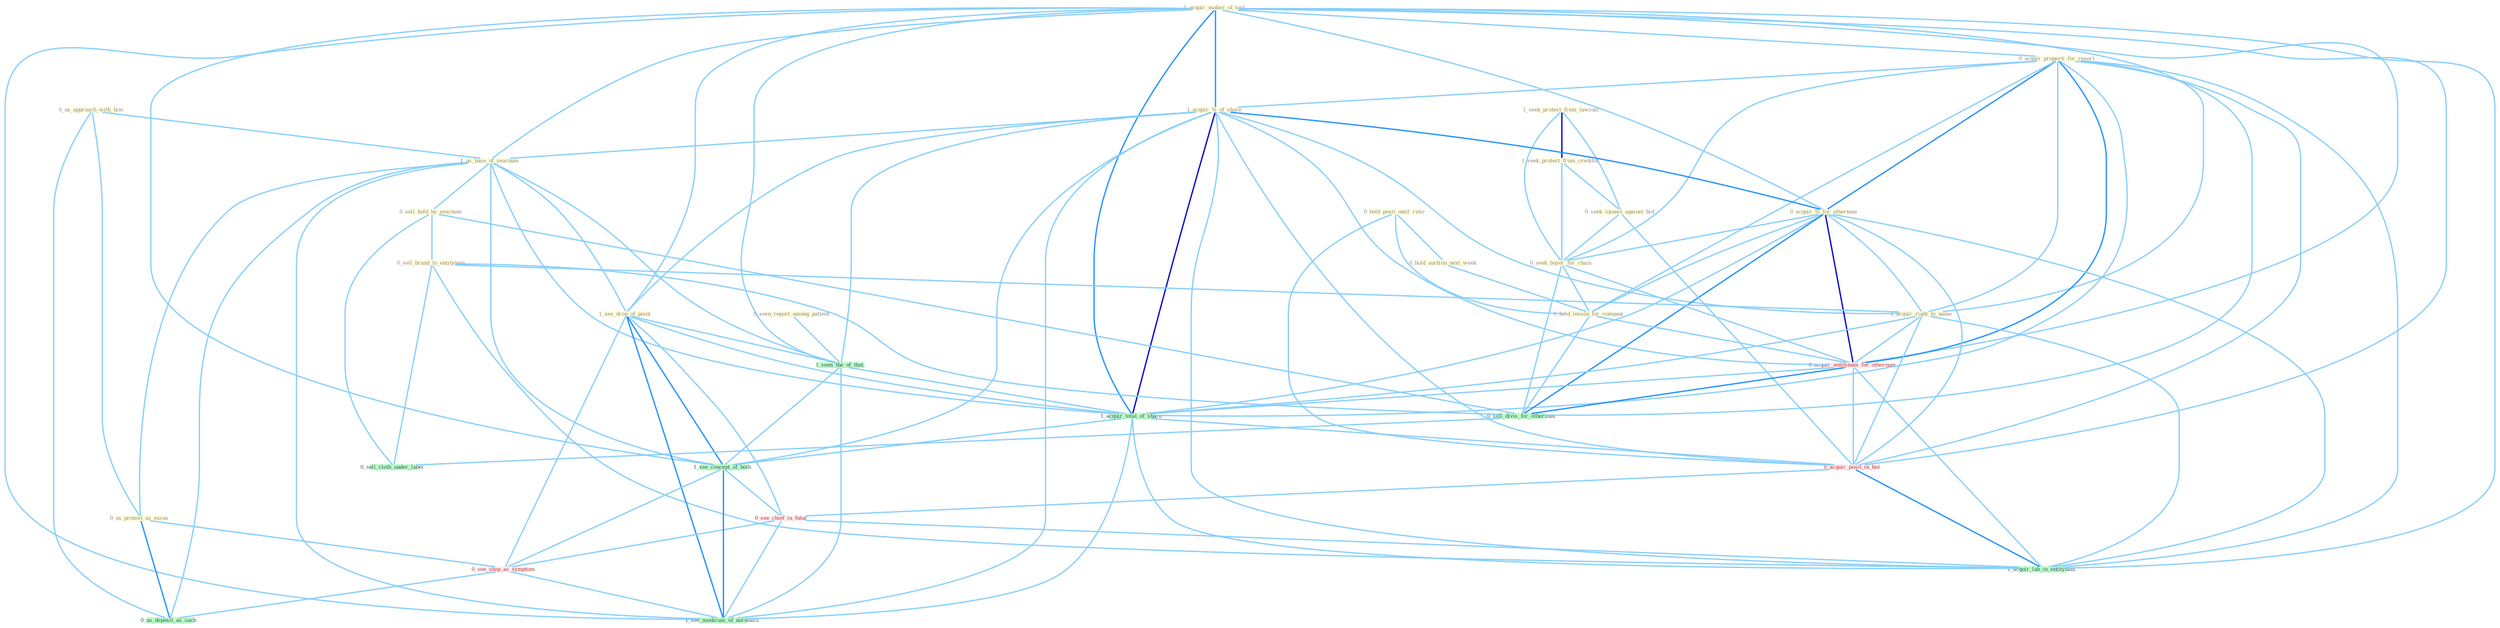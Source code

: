 Graph G{ 
    node
    [shape=polygon,style=filled,width=.5,height=.06,color="#BDFCC9",fixedsize=true,fontsize=4,
    fontcolor="#2f4f4f"];
    {node
    [color="#ffffe0", fontcolor="#8b7d6b"] "0_us_approach_with_him " "1_seek_protect_from_lawsuit " "1_acquir_maker_of_tool " "0_acquir_properti_for_resort " "1_acquir_%_of_share " "0_acquir_%_for_othernum " "1_seek_protect_from_creditor " "1_us_base_of_yearnum " "0_hold_posit_until_retir " "0_sell_hold_by_yearnum " "0_sell_brand_to_entitynam " "0_hold_auction_next_week " "0_seek_injunct_against_bid " "0_us_protest_as_excus " "1_acquir_right_to_name " "0_seek_buyer_for_chain " "1_see_drop_of_point " "0_seen_report_among_patient " "1_hold_lesson_for_compani "}
{node [color="#fff0f5", fontcolor="#b22222"] "0_acquir_entitynam_for_othernum " "0_acquir_posit_in_bid " "0_see_chief_in_futur " "0_see_shop_as_symptom "}
edge [color="#B0E2FF"];

	"0_us_approach_with_him " -- "1_us_base_of_yearnum " [w="1", color="#87cefa" ];
	"0_us_approach_with_him " -- "0_us_protest_as_excus " [w="1", color="#87cefa" ];
	"0_us_approach_with_him " -- "0_us_deposit_as_cach " [w="1", color="#87cefa" ];
	"1_seek_protect_from_lawsuit " -- "1_seek_protect_from_creditor " [w="3", color="#0000cd" , len=0.6];
	"1_seek_protect_from_lawsuit " -- "0_seek_injunct_against_bid " [w="1", color="#87cefa" ];
	"1_seek_protect_from_lawsuit " -- "0_seek_buyer_for_chain " [w="1", color="#87cefa" ];
	"1_acquir_maker_of_tool " -- "0_acquir_properti_for_resort " [w="1", color="#87cefa" ];
	"1_acquir_maker_of_tool " -- "1_acquir_%_of_share " [w="2", color="#1e90ff" , len=0.8];
	"1_acquir_maker_of_tool " -- "0_acquir_%_for_othernum " [w="1", color="#87cefa" ];
	"1_acquir_maker_of_tool " -- "1_us_base_of_yearnum " [w="1", color="#87cefa" ];
	"1_acquir_maker_of_tool " -- "1_acquir_right_to_name " [w="1", color="#87cefa" ];
	"1_acquir_maker_of_tool " -- "1_see_drop_of_point " [w="1", color="#87cefa" ];
	"1_acquir_maker_of_tool " -- "0_acquir_entitynam_for_othernum " [w="1", color="#87cefa" ];
	"1_acquir_maker_of_tool " -- "1_seen_the_of_that " [w="1", color="#87cefa" ];
	"1_acquir_maker_of_tool " -- "1_acquir_total_of_share " [w="2", color="#1e90ff" , len=0.8];
	"1_acquir_maker_of_tool " -- "0_acquir_posit_in_bid " [w="1", color="#87cefa" ];
	"1_acquir_maker_of_tool " -- "1_see_concept_of_both " [w="1", color="#87cefa" ];
	"1_acquir_maker_of_tool " -- "1_acquir_lab_in_entitynam " [w="1", color="#87cefa" ];
	"1_acquir_maker_of_tool " -- "1_see_modicum_of_normalci " [w="1", color="#87cefa" ];
	"0_acquir_properti_for_resort " -- "1_acquir_%_of_share " [w="1", color="#87cefa" ];
	"0_acquir_properti_for_resort " -- "0_acquir_%_for_othernum " [w="2", color="#1e90ff" , len=0.8];
	"0_acquir_properti_for_resort " -- "1_acquir_right_to_name " [w="1", color="#87cefa" ];
	"0_acquir_properti_for_resort " -- "0_seek_buyer_for_chain " [w="1", color="#87cefa" ];
	"0_acquir_properti_for_resort " -- "1_hold_lesson_for_compani " [w="1", color="#87cefa" ];
	"0_acquir_properti_for_resort " -- "0_acquir_entitynam_for_othernum " [w="2", color="#1e90ff" , len=0.8];
	"0_acquir_properti_for_resort " -- "0_sell_divis_for_othernum " [w="1", color="#87cefa" ];
	"0_acquir_properti_for_resort " -- "1_acquir_total_of_share " [w="1", color="#87cefa" ];
	"0_acquir_properti_for_resort " -- "0_acquir_posit_in_bid " [w="1", color="#87cefa" ];
	"0_acquir_properti_for_resort " -- "1_acquir_lab_in_entitynam " [w="1", color="#87cefa" ];
	"1_acquir_%_of_share " -- "0_acquir_%_for_othernum " [w="2", color="#1e90ff" , len=0.8];
	"1_acquir_%_of_share " -- "1_us_base_of_yearnum " [w="1", color="#87cefa" ];
	"1_acquir_%_of_share " -- "1_acquir_right_to_name " [w="1", color="#87cefa" ];
	"1_acquir_%_of_share " -- "1_see_drop_of_point " [w="1", color="#87cefa" ];
	"1_acquir_%_of_share " -- "0_acquir_entitynam_for_othernum " [w="1", color="#87cefa" ];
	"1_acquir_%_of_share " -- "1_seen_the_of_that " [w="1", color="#87cefa" ];
	"1_acquir_%_of_share " -- "1_acquir_total_of_share " [w="3", color="#0000cd" , len=0.6];
	"1_acquir_%_of_share " -- "0_acquir_posit_in_bid " [w="1", color="#87cefa" ];
	"1_acquir_%_of_share " -- "1_see_concept_of_both " [w="1", color="#87cefa" ];
	"1_acquir_%_of_share " -- "1_acquir_lab_in_entitynam " [w="1", color="#87cefa" ];
	"1_acquir_%_of_share " -- "1_see_modicum_of_normalci " [w="1", color="#87cefa" ];
	"0_acquir_%_for_othernum " -- "1_acquir_right_to_name " [w="1", color="#87cefa" ];
	"0_acquir_%_for_othernum " -- "0_seek_buyer_for_chain " [w="1", color="#87cefa" ];
	"0_acquir_%_for_othernum " -- "1_hold_lesson_for_compani " [w="1", color="#87cefa" ];
	"0_acquir_%_for_othernum " -- "0_acquir_entitynam_for_othernum " [w="3", color="#0000cd" , len=0.6];
	"0_acquir_%_for_othernum " -- "0_sell_divis_for_othernum " [w="2", color="#1e90ff" , len=0.8];
	"0_acquir_%_for_othernum " -- "1_acquir_total_of_share " [w="1", color="#87cefa" ];
	"0_acquir_%_for_othernum " -- "0_acquir_posit_in_bid " [w="1", color="#87cefa" ];
	"0_acquir_%_for_othernum " -- "1_acquir_lab_in_entitynam " [w="1", color="#87cefa" ];
	"1_seek_protect_from_creditor " -- "0_seek_injunct_against_bid " [w="1", color="#87cefa" ];
	"1_seek_protect_from_creditor " -- "0_seek_buyer_for_chain " [w="1", color="#87cefa" ];
	"1_us_base_of_yearnum " -- "0_sell_hold_by_yearnum " [w="1", color="#87cefa" ];
	"1_us_base_of_yearnum " -- "0_us_protest_as_excus " [w="1", color="#87cefa" ];
	"1_us_base_of_yearnum " -- "1_see_drop_of_point " [w="1", color="#87cefa" ];
	"1_us_base_of_yearnum " -- "1_seen_the_of_that " [w="1", color="#87cefa" ];
	"1_us_base_of_yearnum " -- "1_acquir_total_of_share " [w="1", color="#87cefa" ];
	"1_us_base_of_yearnum " -- "1_see_concept_of_both " [w="1", color="#87cefa" ];
	"1_us_base_of_yearnum " -- "0_us_deposit_as_cach " [w="1", color="#87cefa" ];
	"1_us_base_of_yearnum " -- "1_see_modicum_of_normalci " [w="1", color="#87cefa" ];
	"0_hold_posit_until_retir " -- "0_hold_auction_next_week " [w="1", color="#87cefa" ];
	"0_hold_posit_until_retir " -- "1_hold_lesson_for_compani " [w="1", color="#87cefa" ];
	"0_hold_posit_until_retir " -- "0_acquir_posit_in_bid " [w="1", color="#87cefa" ];
	"0_sell_hold_by_yearnum " -- "0_sell_brand_to_entitynam " [w="1", color="#87cefa" ];
	"0_sell_hold_by_yearnum " -- "0_sell_divis_for_othernum " [w="1", color="#87cefa" ];
	"0_sell_hold_by_yearnum " -- "0_sell_cloth_under_label " [w="1", color="#87cefa" ];
	"0_sell_brand_to_entitynam " -- "1_acquir_right_to_name " [w="1", color="#87cefa" ];
	"0_sell_brand_to_entitynam " -- "0_sell_divis_for_othernum " [w="1", color="#87cefa" ];
	"0_sell_brand_to_entitynam " -- "0_sell_cloth_under_label " [w="1", color="#87cefa" ];
	"0_sell_brand_to_entitynam " -- "1_acquir_lab_in_entitynam " [w="1", color="#87cefa" ];
	"0_hold_auction_next_week " -- "1_hold_lesson_for_compani " [w="1", color="#87cefa" ];
	"0_seek_injunct_against_bid " -- "0_seek_buyer_for_chain " [w="1", color="#87cefa" ];
	"0_seek_injunct_against_bid " -- "0_acquir_posit_in_bid " [w="1", color="#87cefa" ];
	"0_us_protest_as_excus " -- "0_see_shop_as_symptom " [w="1", color="#87cefa" ];
	"0_us_protest_as_excus " -- "0_us_deposit_as_cach " [w="2", color="#1e90ff" , len=0.8];
	"1_acquir_right_to_name " -- "0_acquir_entitynam_for_othernum " [w="1", color="#87cefa" ];
	"1_acquir_right_to_name " -- "1_acquir_total_of_share " [w="1", color="#87cefa" ];
	"1_acquir_right_to_name " -- "0_acquir_posit_in_bid " [w="1", color="#87cefa" ];
	"1_acquir_right_to_name " -- "1_acquir_lab_in_entitynam " [w="1", color="#87cefa" ];
	"0_seek_buyer_for_chain " -- "1_hold_lesson_for_compani " [w="1", color="#87cefa" ];
	"0_seek_buyer_for_chain " -- "0_acquir_entitynam_for_othernum " [w="1", color="#87cefa" ];
	"0_seek_buyer_for_chain " -- "0_sell_divis_for_othernum " [w="1", color="#87cefa" ];
	"1_see_drop_of_point " -- "1_seen_the_of_that " [w="1", color="#87cefa" ];
	"1_see_drop_of_point " -- "1_acquir_total_of_share " [w="1", color="#87cefa" ];
	"1_see_drop_of_point " -- "1_see_concept_of_both " [w="2", color="#1e90ff" , len=0.8];
	"1_see_drop_of_point " -- "0_see_chief_in_futur " [w="1", color="#87cefa" ];
	"1_see_drop_of_point " -- "0_see_shop_as_symptom " [w="1", color="#87cefa" ];
	"1_see_drop_of_point " -- "1_see_modicum_of_normalci " [w="2", color="#1e90ff" , len=0.8];
	"0_seen_report_among_patient " -- "1_seen_the_of_that " [w="1", color="#87cefa" ];
	"1_hold_lesson_for_compani " -- "0_acquir_entitynam_for_othernum " [w="1", color="#87cefa" ];
	"1_hold_lesson_for_compani " -- "0_sell_divis_for_othernum " [w="1", color="#87cefa" ];
	"0_acquir_entitynam_for_othernum " -- "0_sell_divis_for_othernum " [w="2", color="#1e90ff" , len=0.8];
	"0_acquir_entitynam_for_othernum " -- "1_acquir_total_of_share " [w="1", color="#87cefa" ];
	"0_acquir_entitynam_for_othernum " -- "0_acquir_posit_in_bid " [w="1", color="#87cefa" ];
	"0_acquir_entitynam_for_othernum " -- "1_acquir_lab_in_entitynam " [w="1", color="#87cefa" ];
	"1_seen_the_of_that " -- "1_acquir_total_of_share " [w="1", color="#87cefa" ];
	"1_seen_the_of_that " -- "1_see_concept_of_both " [w="1", color="#87cefa" ];
	"1_seen_the_of_that " -- "1_see_modicum_of_normalci " [w="1", color="#87cefa" ];
	"0_sell_divis_for_othernum " -- "0_sell_cloth_under_label " [w="1", color="#87cefa" ];
	"1_acquir_total_of_share " -- "0_acquir_posit_in_bid " [w="1", color="#87cefa" ];
	"1_acquir_total_of_share " -- "1_see_concept_of_both " [w="1", color="#87cefa" ];
	"1_acquir_total_of_share " -- "1_acquir_lab_in_entitynam " [w="1", color="#87cefa" ];
	"1_acquir_total_of_share " -- "1_see_modicum_of_normalci " [w="1", color="#87cefa" ];
	"0_acquir_posit_in_bid " -- "0_see_chief_in_futur " [w="1", color="#87cefa" ];
	"0_acquir_posit_in_bid " -- "1_acquir_lab_in_entitynam " [w="2", color="#1e90ff" , len=0.8];
	"1_see_concept_of_both " -- "0_see_chief_in_futur " [w="1", color="#87cefa" ];
	"1_see_concept_of_both " -- "0_see_shop_as_symptom " [w="1", color="#87cefa" ];
	"1_see_concept_of_both " -- "1_see_modicum_of_normalci " [w="2", color="#1e90ff" , len=0.8];
	"0_see_chief_in_futur " -- "0_see_shop_as_symptom " [w="1", color="#87cefa" ];
	"0_see_chief_in_futur " -- "1_acquir_lab_in_entitynam " [w="1", color="#87cefa" ];
	"0_see_chief_in_futur " -- "1_see_modicum_of_normalci " [w="1", color="#87cefa" ];
	"0_see_shop_as_symptom " -- "0_us_deposit_as_cach " [w="1", color="#87cefa" ];
	"0_see_shop_as_symptom " -- "1_see_modicum_of_normalci " [w="1", color="#87cefa" ];
}